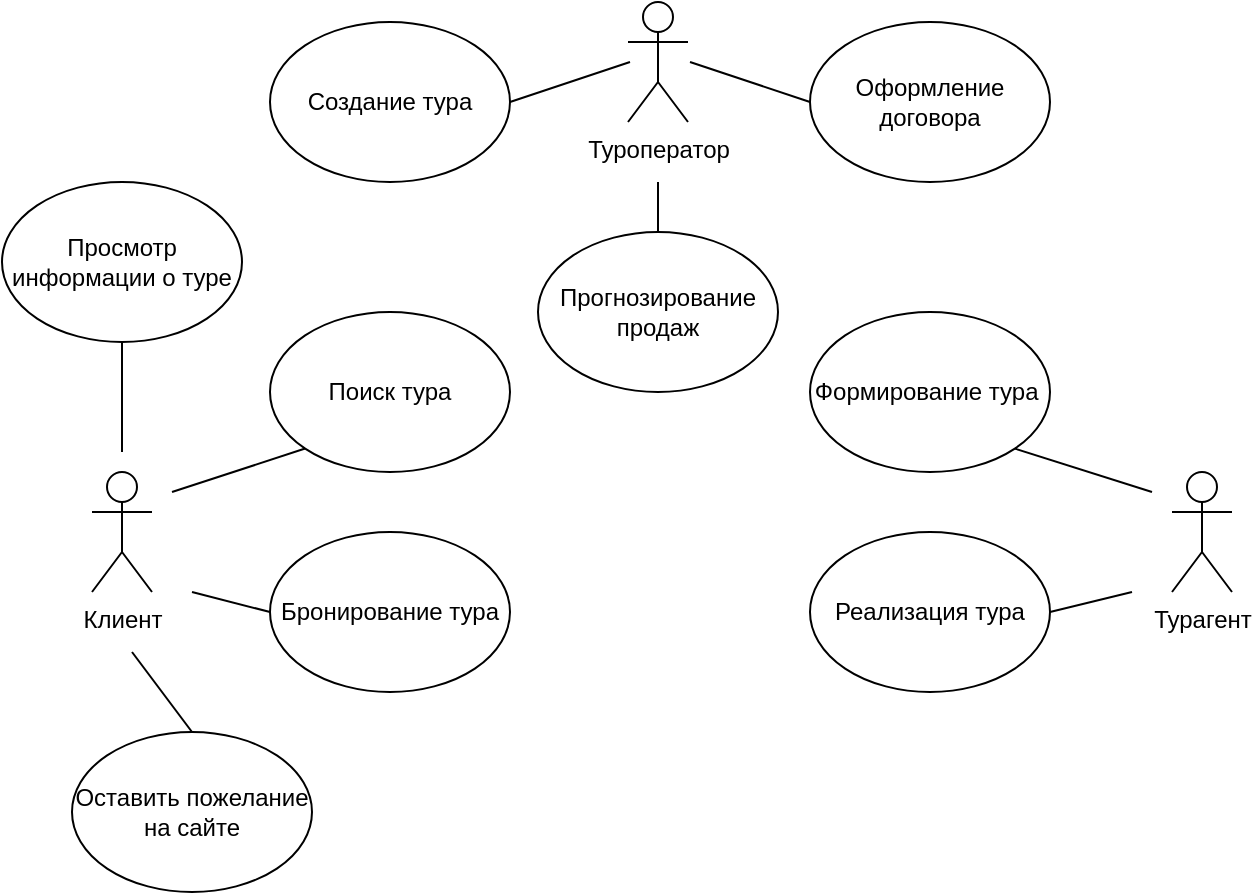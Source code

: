 <mxfile version="22.0.4" type="device">
  <diagram name="Страница — 1" id="T0oay-IPl8hmQVbWLaKn">
    <mxGraphModel dx="989" dy="523" grid="1" gridSize="10" guides="1" tooltips="1" connect="1" arrows="1" fold="1" page="1" pageScale="1" pageWidth="827" pageHeight="1169" math="0" shadow="0">
      <root>
        <mxCell id="0" />
        <mxCell id="1" parent="0" />
        <mxCell id="6pjKdoYzPDsMWgRs2YGZ-1" value="Туроператор&lt;br&gt;" style="shape=umlActor;verticalLabelPosition=bottom;verticalAlign=top;html=1;outlineConnect=0;" vertex="1" parent="1">
          <mxGeometry x="399" y="390" width="30" height="60" as="geometry" />
        </mxCell>
        <mxCell id="6pjKdoYzPDsMWgRs2YGZ-5" value="Создание тура" style="ellipse;whiteSpace=wrap;html=1;" vertex="1" parent="1">
          <mxGeometry x="220" y="400" width="120" height="80" as="geometry" />
        </mxCell>
        <mxCell id="6pjKdoYzPDsMWgRs2YGZ-6" value="" style="endArrow=none;html=1;rounded=0;exitX=1;exitY=0.5;exitDx=0;exitDy=0;" edge="1" parent="1" source="6pjKdoYzPDsMWgRs2YGZ-5">
          <mxGeometry width="50" height="50" relative="1" as="geometry">
            <mxPoint x="350" y="530" as="sourcePoint" />
            <mxPoint x="400" y="420" as="targetPoint" />
          </mxGeometry>
        </mxCell>
        <mxCell id="6pjKdoYzPDsMWgRs2YGZ-7" value="Оформление договора" style="ellipse;whiteSpace=wrap;html=1;" vertex="1" parent="1">
          <mxGeometry x="490" y="400" width="120" height="80" as="geometry" />
        </mxCell>
        <mxCell id="6pjKdoYzPDsMWgRs2YGZ-8" value="" style="endArrow=none;html=1;rounded=0;exitX=0;exitY=0.5;exitDx=0;exitDy=0;" edge="1" parent="1" source="6pjKdoYzPDsMWgRs2YGZ-7">
          <mxGeometry width="50" height="50" relative="1" as="geometry">
            <mxPoint x="620" y="530" as="sourcePoint" />
            <mxPoint x="430" y="420" as="targetPoint" />
          </mxGeometry>
        </mxCell>
        <mxCell id="6pjKdoYzPDsMWgRs2YGZ-9" value="Прогнозирование продаж" style="ellipse;whiteSpace=wrap;html=1;" vertex="1" parent="1">
          <mxGeometry x="354" y="505" width="120" height="80" as="geometry" />
        </mxCell>
        <mxCell id="6pjKdoYzPDsMWgRs2YGZ-10" value="" style="endArrow=none;html=1;rounded=0;exitX=0.5;exitY=0;exitDx=0;exitDy=0;" edge="1" parent="1" source="6pjKdoYzPDsMWgRs2YGZ-9">
          <mxGeometry width="50" height="50" relative="1" as="geometry">
            <mxPoint x="440" y="490" as="sourcePoint" />
            <mxPoint x="414" y="480" as="targetPoint" />
          </mxGeometry>
        </mxCell>
        <mxCell id="6pjKdoYzPDsMWgRs2YGZ-11" value="Клиент" style="shape=umlActor;verticalLabelPosition=bottom;verticalAlign=top;html=1;outlineConnect=0;" vertex="1" parent="1">
          <mxGeometry x="131" y="625" width="30" height="60" as="geometry" />
        </mxCell>
        <mxCell id="6pjKdoYzPDsMWgRs2YGZ-12" value="Турагент" style="shape=umlActor;verticalLabelPosition=bottom;verticalAlign=top;html=1;outlineConnect=0;" vertex="1" parent="1">
          <mxGeometry x="671" y="625" width="30" height="60" as="geometry" />
        </mxCell>
        <mxCell id="6pjKdoYzPDsMWgRs2YGZ-14" value="Просмотр информации о туре" style="ellipse;whiteSpace=wrap;html=1;" vertex="1" parent="1">
          <mxGeometry x="86" y="480" width="120" height="80" as="geometry" />
        </mxCell>
        <mxCell id="6pjKdoYzPDsMWgRs2YGZ-16" value="Поиск тура" style="ellipse;whiteSpace=wrap;html=1;" vertex="1" parent="1">
          <mxGeometry x="220" y="545" width="120" height="80" as="geometry" />
        </mxCell>
        <mxCell id="6pjKdoYzPDsMWgRs2YGZ-17" value="Формирование тура&amp;nbsp;" style="ellipse;whiteSpace=wrap;html=1;" vertex="1" parent="1">
          <mxGeometry x="490" y="545" width="120" height="80" as="geometry" />
        </mxCell>
        <mxCell id="6pjKdoYzPDsMWgRs2YGZ-18" value="Бронирование тура" style="ellipse;whiteSpace=wrap;html=1;" vertex="1" parent="1">
          <mxGeometry x="220" y="655" width="120" height="80" as="geometry" />
        </mxCell>
        <mxCell id="6pjKdoYzPDsMWgRs2YGZ-19" value="Реализация тура" style="ellipse;whiteSpace=wrap;html=1;" vertex="1" parent="1">
          <mxGeometry x="490" y="655" width="120" height="80" as="geometry" />
        </mxCell>
        <mxCell id="6pjKdoYzPDsMWgRs2YGZ-20" value="Оставить пожелание на сайте" style="ellipse;whiteSpace=wrap;html=1;" vertex="1" parent="1">
          <mxGeometry x="121" y="755" width="120" height="80" as="geometry" />
        </mxCell>
        <mxCell id="6pjKdoYzPDsMWgRs2YGZ-22" value="" style="endArrow=none;html=1;rounded=0;exitX=0.5;exitY=1;exitDx=0;exitDy=0;" edge="1" parent="1" source="6pjKdoYzPDsMWgRs2YGZ-14">
          <mxGeometry width="50" height="50" relative="1" as="geometry">
            <mxPoint x="311" y="585" as="sourcePoint" />
            <mxPoint x="146" y="615" as="targetPoint" />
          </mxGeometry>
        </mxCell>
        <mxCell id="6pjKdoYzPDsMWgRs2YGZ-23" value="" style="endArrow=none;html=1;rounded=0;entryX=0;entryY=1;entryDx=0;entryDy=0;" edge="1" parent="1" target="6pjKdoYzPDsMWgRs2YGZ-16">
          <mxGeometry width="50" height="50" relative="1" as="geometry">
            <mxPoint x="171" y="635" as="sourcePoint" />
            <mxPoint x="361" y="535" as="targetPoint" />
          </mxGeometry>
        </mxCell>
        <mxCell id="6pjKdoYzPDsMWgRs2YGZ-24" value="" style="endArrow=none;html=1;rounded=0;entryX=0;entryY=0.5;entryDx=0;entryDy=0;" edge="1" parent="1" target="6pjKdoYzPDsMWgRs2YGZ-18">
          <mxGeometry width="50" height="50" relative="1" as="geometry">
            <mxPoint x="181" y="685" as="sourcePoint" />
            <mxPoint x="361" y="535" as="targetPoint" />
          </mxGeometry>
        </mxCell>
        <mxCell id="6pjKdoYzPDsMWgRs2YGZ-25" value="" style="endArrow=none;html=1;rounded=0;exitX=0.5;exitY=0;exitDx=0;exitDy=0;" edge="1" parent="1" source="6pjKdoYzPDsMWgRs2YGZ-20">
          <mxGeometry width="50" height="50" relative="1" as="geometry">
            <mxPoint x="311" y="585" as="sourcePoint" />
            <mxPoint x="151" y="715" as="targetPoint" />
          </mxGeometry>
        </mxCell>
        <mxCell id="6pjKdoYzPDsMWgRs2YGZ-27" value="" style="endArrow=none;html=1;rounded=0;exitX=1;exitY=0.5;exitDx=0;exitDy=0;" edge="1" parent="1" source="6pjKdoYzPDsMWgRs2YGZ-19">
          <mxGeometry width="50" height="50" relative="1" as="geometry">
            <mxPoint x="601" y="665" as="sourcePoint" />
            <mxPoint x="651" y="685" as="targetPoint" />
          </mxGeometry>
        </mxCell>
        <mxCell id="6pjKdoYzPDsMWgRs2YGZ-28" value="" style="endArrow=none;html=1;rounded=0;entryX=1;entryY=1;entryDx=0;entryDy=0;" edge="1" parent="1" target="6pjKdoYzPDsMWgRs2YGZ-17">
          <mxGeometry width="50" height="50" relative="1" as="geometry">
            <mxPoint x="661" y="635" as="sourcePoint" />
            <mxPoint x="661" y="605" as="targetPoint" />
          </mxGeometry>
        </mxCell>
      </root>
    </mxGraphModel>
  </diagram>
</mxfile>
